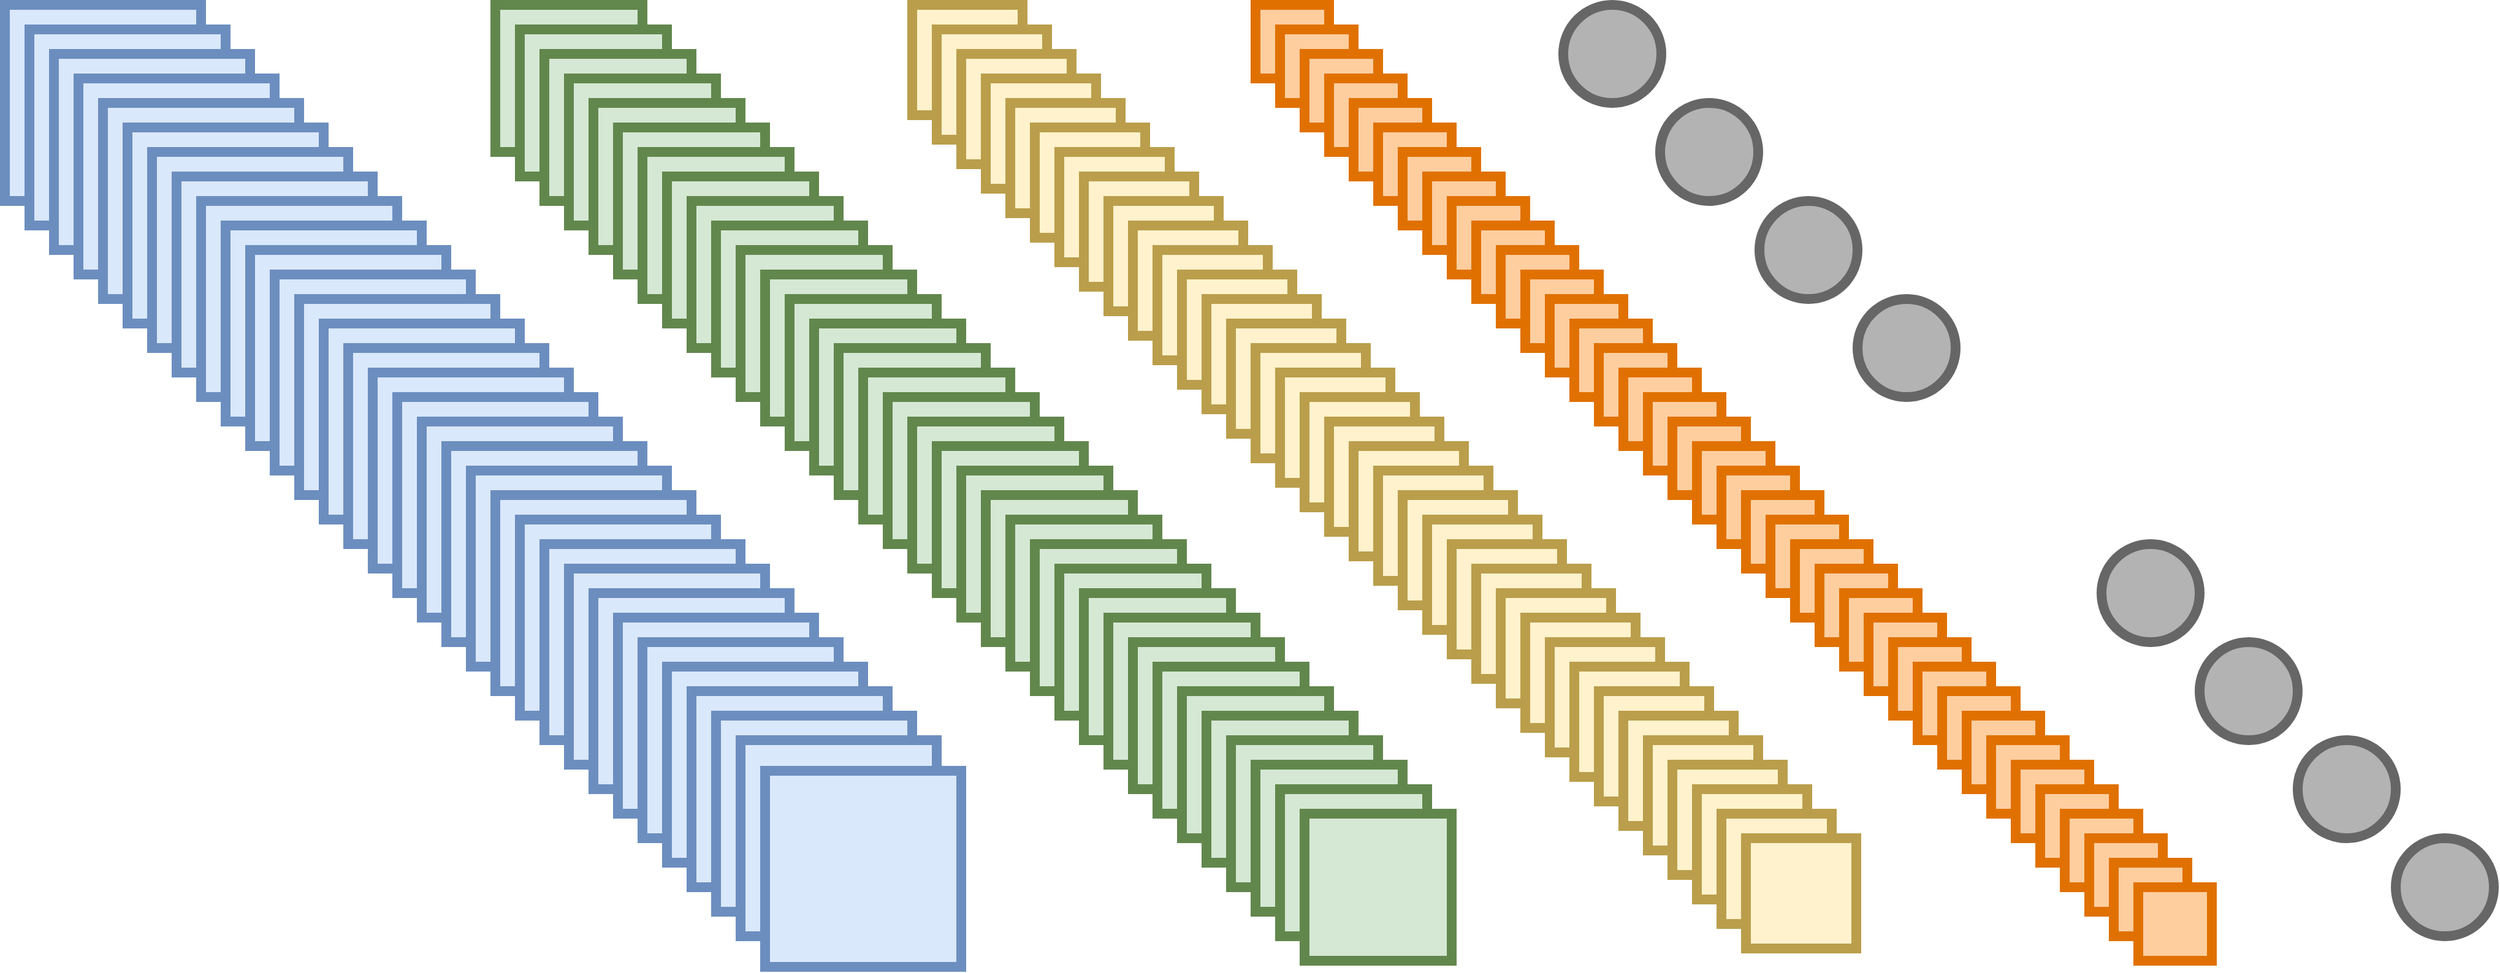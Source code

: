 <mxfile version="20.8.3" type="github">
  <diagram id="RDpuNx_bj0rfVb_ecH5R" name="Página-1">
    <mxGraphModel dx="3827" dy="1617" grid="1" gridSize="10" guides="1" tooltips="1" connect="1" arrows="1" fold="1" page="1" pageScale="1" pageWidth="827" pageHeight="1169" math="0" shadow="0">
      <root>
        <mxCell id="0" />
        <mxCell id="1" parent="0" />
        <mxCell id="ZHMwNc2xsVouACLdSVGA-287" value="" style="whiteSpace=wrap;html=1;aspect=fixed;strokeColor=#6c8ebf;strokeWidth=8;fillColor=#dae8fc;" vertex="1" parent="1">
          <mxGeometry x="-70" y="80" width="160" height="160" as="geometry" />
        </mxCell>
        <mxCell id="ZHMwNc2xsVouACLdSVGA-296" value="" style="whiteSpace=wrap;html=1;aspect=fixed;strokeColor=#6c8ebf;strokeWidth=8;fillColor=#dae8fc;" vertex="1" parent="1">
          <mxGeometry x="-50" y="100" width="160" height="160" as="geometry" />
        </mxCell>
        <mxCell id="ZHMwNc2xsVouACLdSVGA-298" value="" style="whiteSpace=wrap;html=1;aspect=fixed;strokeColor=#6c8ebf;strokeWidth=8;fillColor=#dae8fc;" vertex="1" parent="1">
          <mxGeometry x="-30" y="120" width="160" height="160" as="geometry" />
        </mxCell>
        <mxCell id="ZHMwNc2xsVouACLdSVGA-300" value="" style="whiteSpace=wrap;html=1;aspect=fixed;strokeColor=#6c8ebf;strokeWidth=8;fillColor=#dae8fc;" vertex="1" parent="1">
          <mxGeometry x="-10" y="140" width="160" height="160" as="geometry" />
        </mxCell>
        <mxCell id="ZHMwNc2xsVouACLdSVGA-302" value="" style="whiteSpace=wrap;html=1;aspect=fixed;strokeColor=#6c8ebf;strokeWidth=8;fillColor=#dae8fc;" vertex="1" parent="1">
          <mxGeometry x="10" y="160" width="160" height="160" as="geometry" />
        </mxCell>
        <mxCell id="ZHMwNc2xsVouACLdSVGA-304" value="" style="whiteSpace=wrap;html=1;aspect=fixed;strokeColor=#6c8ebf;strokeWidth=8;fillColor=#dae8fc;" vertex="1" parent="1">
          <mxGeometry x="30" y="180" width="160" height="160" as="geometry" />
        </mxCell>
        <mxCell id="ZHMwNc2xsVouACLdSVGA-306" value="" style="whiteSpace=wrap;html=1;aspect=fixed;strokeColor=#6c8ebf;strokeWidth=8;fillColor=#dae8fc;" vertex="1" parent="1">
          <mxGeometry x="50" y="200" width="160" height="160" as="geometry" />
        </mxCell>
        <mxCell id="ZHMwNc2xsVouACLdSVGA-308" value="" style="whiteSpace=wrap;html=1;aspect=fixed;strokeColor=#6c8ebf;strokeWidth=8;fillColor=#dae8fc;" vertex="1" parent="1">
          <mxGeometry x="70" y="220" width="160" height="160" as="geometry" />
        </mxCell>
        <mxCell id="ZHMwNc2xsVouACLdSVGA-310" value="" style="whiteSpace=wrap;html=1;aspect=fixed;strokeColor=#6c8ebf;strokeWidth=8;fillColor=#dae8fc;" vertex="1" parent="1">
          <mxGeometry x="90" y="240" width="160" height="160" as="geometry" />
        </mxCell>
        <mxCell id="ZHMwNc2xsVouACLdSVGA-312" value="" style="whiteSpace=wrap;html=1;aspect=fixed;strokeColor=#6c8ebf;strokeWidth=8;fillColor=#dae8fc;" vertex="1" parent="1">
          <mxGeometry x="110" y="260" width="160" height="160" as="geometry" />
        </mxCell>
        <mxCell id="ZHMwNc2xsVouACLdSVGA-314" value="" style="whiteSpace=wrap;html=1;aspect=fixed;strokeColor=#6c8ebf;strokeWidth=8;fillColor=#dae8fc;" vertex="1" parent="1">
          <mxGeometry x="130" y="280" width="160" height="160" as="geometry" />
        </mxCell>
        <mxCell id="ZHMwNc2xsVouACLdSVGA-316" value="" style="whiteSpace=wrap;html=1;aspect=fixed;strokeColor=#6c8ebf;strokeWidth=8;fillColor=#dae8fc;" vertex="1" parent="1">
          <mxGeometry x="150" y="300" width="160" height="160" as="geometry" />
        </mxCell>
        <mxCell id="ZHMwNc2xsVouACLdSVGA-318" value="" style="whiteSpace=wrap;html=1;aspect=fixed;strokeColor=#6c8ebf;strokeWidth=8;fillColor=#dae8fc;" vertex="1" parent="1">
          <mxGeometry x="170" y="320" width="160" height="160" as="geometry" />
        </mxCell>
        <mxCell id="ZHMwNc2xsVouACLdSVGA-333" value="" style="whiteSpace=wrap;html=1;aspect=fixed;strokeColor=#6c8ebf;strokeWidth=8;fillColor=#dae8fc;" vertex="1" parent="1">
          <mxGeometry x="190" y="340" width="160" height="160" as="geometry" />
        </mxCell>
        <mxCell id="ZHMwNc2xsVouACLdSVGA-335" value="" style="whiteSpace=wrap;html=1;aspect=fixed;strokeColor=#6c8ebf;strokeWidth=8;fillColor=#dae8fc;" vertex="1" parent="1">
          <mxGeometry x="210" y="360" width="160" height="160" as="geometry" />
        </mxCell>
        <mxCell id="ZHMwNc2xsVouACLdSVGA-337" value="" style="whiteSpace=wrap;html=1;aspect=fixed;strokeColor=#6c8ebf;strokeWidth=8;fillColor=#dae8fc;" vertex="1" parent="1">
          <mxGeometry x="230" y="380" width="160" height="160" as="geometry" />
        </mxCell>
        <mxCell id="ZHMwNc2xsVouACLdSVGA-339" value="" style="whiteSpace=wrap;html=1;aspect=fixed;strokeColor=#6c8ebf;strokeWidth=8;fillColor=#dae8fc;" vertex="1" parent="1">
          <mxGeometry x="250" y="400" width="160" height="160" as="geometry" />
        </mxCell>
        <mxCell id="ZHMwNc2xsVouACLdSVGA-341" value="" style="whiteSpace=wrap;html=1;aspect=fixed;strokeColor=#6c8ebf;strokeWidth=8;fillColor=#dae8fc;" vertex="1" parent="1">
          <mxGeometry x="270" y="420" width="160" height="160" as="geometry" />
        </mxCell>
        <mxCell id="ZHMwNc2xsVouACLdSVGA-343" value="" style="whiteSpace=wrap;html=1;aspect=fixed;strokeColor=#6c8ebf;strokeWidth=8;fillColor=#dae8fc;" vertex="1" parent="1">
          <mxGeometry x="290" y="440" width="160" height="160" as="geometry" />
        </mxCell>
        <mxCell id="ZHMwNc2xsVouACLdSVGA-345" value="" style="whiteSpace=wrap;html=1;aspect=fixed;strokeColor=#6c8ebf;strokeWidth=8;fillColor=#dae8fc;" vertex="1" parent="1">
          <mxGeometry x="310" y="460" width="160" height="160" as="geometry" />
        </mxCell>
        <mxCell id="ZHMwNc2xsVouACLdSVGA-347" value="" style="whiteSpace=wrap;html=1;aspect=fixed;strokeColor=#6c8ebf;strokeWidth=8;fillColor=#dae8fc;" vertex="1" parent="1">
          <mxGeometry x="330" y="480" width="160" height="160" as="geometry" />
        </mxCell>
        <mxCell id="ZHMwNc2xsVouACLdSVGA-349" value="" style="whiteSpace=wrap;html=1;aspect=fixed;strokeColor=#6c8ebf;strokeWidth=8;fillColor=#dae8fc;" vertex="1" parent="1">
          <mxGeometry x="350" y="500" width="160" height="160" as="geometry" />
        </mxCell>
        <mxCell id="ZHMwNc2xsVouACLdSVGA-351" value="" style="whiteSpace=wrap;html=1;aspect=fixed;strokeColor=#6c8ebf;strokeWidth=8;fillColor=#dae8fc;" vertex="1" parent="1">
          <mxGeometry x="370" y="520" width="160" height="160" as="geometry" />
        </mxCell>
        <mxCell id="ZHMwNc2xsVouACLdSVGA-353" value="" style="whiteSpace=wrap;html=1;aspect=fixed;strokeColor=#6c8ebf;strokeWidth=8;fillColor=#dae8fc;" vertex="1" parent="1">
          <mxGeometry x="390" y="540" width="160" height="160" as="geometry" />
        </mxCell>
        <mxCell id="ZHMwNc2xsVouACLdSVGA-355" value="" style="whiteSpace=wrap;html=1;aspect=fixed;strokeColor=#6c8ebf;strokeWidth=8;fillColor=#dae8fc;" vertex="1" parent="1">
          <mxGeometry x="410" y="560" width="160" height="160" as="geometry" />
        </mxCell>
        <mxCell id="ZHMwNc2xsVouACLdSVGA-359" value="" style="whiteSpace=wrap;html=1;aspect=fixed;strokeColor=#62874D;strokeWidth=8;fillColor=#d5e8d4;" vertex="1" parent="1">
          <mxGeometry x="330" y="80" width="120" height="120" as="geometry" />
        </mxCell>
        <mxCell id="ZHMwNc2xsVouACLdSVGA-433" value="" style="whiteSpace=wrap;html=1;aspect=fixed;strokeColor=#BA9E4B;strokeWidth=8;fillColor=#fff2cc;" vertex="1" parent="1">
          <mxGeometry x="670" y="80" width="90" height="90" as="geometry" />
        </mxCell>
        <mxCell id="ZHMwNc2xsVouACLdSVGA-493" value="" style="whiteSpace=wrap;html=1;aspect=fixed;strokeColor=#6c8ebf;strokeWidth=8;fillColor=#dae8fc;" vertex="1" parent="1">
          <mxGeometry x="430" y="580" width="160" height="160" as="geometry" />
        </mxCell>
        <mxCell id="ZHMwNc2xsVouACLdSVGA-495" value="" style="whiteSpace=wrap;html=1;aspect=fixed;strokeColor=#6c8ebf;strokeWidth=8;fillColor=#dae8fc;" vertex="1" parent="1">
          <mxGeometry x="450" y="600" width="160" height="160" as="geometry" />
        </mxCell>
        <mxCell id="ZHMwNc2xsVouACLdSVGA-497" value="" style="whiteSpace=wrap;html=1;aspect=fixed;strokeColor=#6c8ebf;strokeWidth=8;fillColor=#dae8fc;" vertex="1" parent="1">
          <mxGeometry x="470" y="620" width="160" height="160" as="geometry" />
        </mxCell>
        <mxCell id="ZHMwNc2xsVouACLdSVGA-499" value="" style="whiteSpace=wrap;html=1;aspect=fixed;strokeColor=#6c8ebf;strokeWidth=8;fillColor=#dae8fc;" vertex="1" parent="1">
          <mxGeometry x="490" y="640" width="160" height="160" as="geometry" />
        </mxCell>
        <mxCell id="ZHMwNc2xsVouACLdSVGA-501" value="" style="whiteSpace=wrap;html=1;aspect=fixed;strokeColor=#6c8ebf;strokeWidth=8;fillColor=#dae8fc;" vertex="1" parent="1">
          <mxGeometry x="510" y="660" width="160" height="160" as="geometry" />
        </mxCell>
        <mxCell id="ZHMwNc2xsVouACLdSVGA-503" value="" style="whiteSpace=wrap;html=1;aspect=fixed;strokeColor=#6c8ebf;strokeWidth=8;fillColor=#dae8fc;" vertex="1" parent="1">
          <mxGeometry x="530" y="680" width="160" height="160" as="geometry" />
        </mxCell>
        <mxCell id="ZHMwNc2xsVouACLdSVGA-505" value="" style="whiteSpace=wrap;html=1;aspect=fixed;strokeColor=#6c8ebf;strokeWidth=8;fillColor=#dae8fc;" vertex="1" parent="1">
          <mxGeometry x="550" y="705" width="160" height="160" as="geometry" />
        </mxCell>
        <mxCell id="ZHMwNc2xsVouACLdSVGA-530" value="" style="whiteSpace=wrap;html=1;aspect=fixed;strokeColor=#E07100;strokeWidth=8;fillColor=#FFCE9F;" vertex="1" parent="1">
          <mxGeometry x="950" y="80" width="60" height="60" as="geometry" />
        </mxCell>
        <mxCell id="ZHMwNc2xsVouACLdSVGA-676" value="" style="ellipse;whiteSpace=wrap;html=1;aspect=fixed;strokeColor=#666666;strokeWidth=8;fillColor=#B3B3B3;fontColor=#333333;" vertex="1" parent="1">
          <mxGeometry x="1201" y="80" width="80" height="80" as="geometry" />
        </mxCell>
        <mxCell id="ZHMwNc2xsVouACLdSVGA-753" value="" style="ellipse;whiteSpace=wrap;html=1;aspect=fixed;strokeColor=#666666;strokeWidth=8;fillColor=#B3B3B3;fontColor=#333333;" vertex="1" parent="1">
          <mxGeometry x="1880" y="760" width="80" height="80" as="geometry" />
        </mxCell>
        <mxCell id="ZHMwNc2xsVouACLdSVGA-754" value="" style="ellipse;whiteSpace=wrap;html=1;aspect=fixed;strokeColor=#666666;strokeWidth=8;fillColor=#B3B3B3;fontColor=#333333;" vertex="1" parent="1">
          <mxGeometry x="1361" y="240" width="80" height="80" as="geometry" />
        </mxCell>
        <mxCell id="ZHMwNc2xsVouACLdSVGA-755" value="" style="ellipse;whiteSpace=wrap;html=1;aspect=fixed;strokeColor=#666666;strokeWidth=8;fillColor=#B3B3B3;fontColor=#333333;" vertex="1" parent="1">
          <mxGeometry x="1441" y="320" width="80" height="80" as="geometry" />
        </mxCell>
        <mxCell id="ZHMwNc2xsVouACLdSVGA-756" value="" style="ellipse;whiteSpace=wrap;html=1;aspect=fixed;strokeColor=#666666;strokeWidth=8;fillColor=#B3B3B3;fontColor=#333333;" vertex="1" parent="1">
          <mxGeometry x="1280" y="160" width="80" height="80" as="geometry" />
        </mxCell>
        <mxCell id="ZHMwNc2xsVouACLdSVGA-757" value="" style="ellipse;whiteSpace=wrap;html=1;aspect=fixed;strokeColor=#666666;strokeWidth=8;fillColor=#B3B3B3;fontColor=#333333;" vertex="1" parent="1">
          <mxGeometry x="1800" y="680" width="80" height="80" as="geometry" />
        </mxCell>
        <mxCell id="ZHMwNc2xsVouACLdSVGA-758" value="" style="ellipse;whiteSpace=wrap;html=1;aspect=fixed;strokeColor=#666666;strokeWidth=8;fillColor=#B3B3B3;fontColor=#333333;" vertex="1" parent="1">
          <mxGeometry x="1720" y="600" width="80" height="80" as="geometry" />
        </mxCell>
        <mxCell id="ZHMwNc2xsVouACLdSVGA-759" value="" style="ellipse;whiteSpace=wrap;html=1;aspect=fixed;strokeColor=#666666;strokeWidth=8;fillColor=#B3B3B3;fontColor=#333333;" vertex="1" parent="1">
          <mxGeometry x="1640" y="520" width="80" height="80" as="geometry" />
        </mxCell>
        <mxCell id="ZHMwNc2xsVouACLdSVGA-767" value="" style="whiteSpace=wrap;html=1;aspect=fixed;strokeColor=#62874D;strokeWidth=8;fillColor=#d5e8d4;" vertex="1" parent="1">
          <mxGeometry x="350" y="100" width="120" height="120" as="geometry" />
        </mxCell>
        <mxCell id="ZHMwNc2xsVouACLdSVGA-769" value="" style="whiteSpace=wrap;html=1;aspect=fixed;strokeColor=#62874D;strokeWidth=8;fillColor=#d5e8d4;" vertex="1" parent="1">
          <mxGeometry x="370" y="120" width="120" height="120" as="geometry" />
        </mxCell>
        <mxCell id="ZHMwNc2xsVouACLdSVGA-771" value="" style="whiteSpace=wrap;html=1;aspect=fixed;strokeColor=#62874D;strokeWidth=8;fillColor=#d5e8d4;" vertex="1" parent="1">
          <mxGeometry x="390" y="140" width="120" height="120" as="geometry" />
        </mxCell>
        <mxCell id="ZHMwNc2xsVouACLdSVGA-773" value="" style="whiteSpace=wrap;html=1;aspect=fixed;strokeColor=#62874D;strokeWidth=8;fillColor=#d5e8d4;" vertex="1" parent="1">
          <mxGeometry x="410" y="160" width="120" height="120" as="geometry" />
        </mxCell>
        <mxCell id="ZHMwNc2xsVouACLdSVGA-775" value="" style="whiteSpace=wrap;html=1;aspect=fixed;strokeColor=#62874D;strokeWidth=8;fillColor=#d5e8d4;" vertex="1" parent="1">
          <mxGeometry x="430" y="180" width="120" height="120" as="geometry" />
        </mxCell>
        <mxCell id="ZHMwNc2xsVouACLdSVGA-777" value="" style="whiteSpace=wrap;html=1;aspect=fixed;strokeColor=#62874D;strokeWidth=8;fillColor=#d5e8d4;" vertex="1" parent="1">
          <mxGeometry x="450" y="200" width="120" height="120" as="geometry" />
        </mxCell>
        <mxCell id="ZHMwNc2xsVouACLdSVGA-779" value="" style="whiteSpace=wrap;html=1;aspect=fixed;strokeColor=#62874D;strokeWidth=8;fillColor=#d5e8d4;" vertex="1" parent="1">
          <mxGeometry x="470" y="220" width="120" height="120" as="geometry" />
        </mxCell>
        <mxCell id="ZHMwNc2xsVouACLdSVGA-781" value="" style="whiteSpace=wrap;html=1;aspect=fixed;strokeColor=#62874D;strokeWidth=8;fillColor=#d5e8d4;" vertex="1" parent="1">
          <mxGeometry x="490" y="240" width="120" height="120" as="geometry" />
        </mxCell>
        <mxCell id="ZHMwNc2xsVouACLdSVGA-783" value="" style="whiteSpace=wrap;html=1;aspect=fixed;strokeColor=#62874D;strokeWidth=8;fillColor=#d5e8d4;" vertex="1" parent="1">
          <mxGeometry x="510" y="260" width="120" height="120" as="geometry" />
        </mxCell>
        <mxCell id="ZHMwNc2xsVouACLdSVGA-785" value="" style="whiteSpace=wrap;html=1;aspect=fixed;strokeColor=#62874D;strokeWidth=8;fillColor=#d5e8d4;" vertex="1" parent="1">
          <mxGeometry x="530" y="280" width="120" height="120" as="geometry" />
        </mxCell>
        <mxCell id="ZHMwNc2xsVouACLdSVGA-787" value="" style="whiteSpace=wrap;html=1;aspect=fixed;strokeColor=#62874D;strokeWidth=8;fillColor=#d5e8d4;" vertex="1" parent="1">
          <mxGeometry x="550" y="300" width="120" height="120" as="geometry" />
        </mxCell>
        <mxCell id="ZHMwNc2xsVouACLdSVGA-789" value="" style="whiteSpace=wrap;html=1;aspect=fixed;strokeColor=#62874D;strokeWidth=8;fillColor=#d5e8d4;" vertex="1" parent="1">
          <mxGeometry x="570" y="320" width="120" height="120" as="geometry" />
        </mxCell>
        <mxCell id="ZHMwNc2xsVouACLdSVGA-791" value="" style="whiteSpace=wrap;html=1;aspect=fixed;strokeColor=#62874D;strokeWidth=8;fillColor=#d5e8d4;" vertex="1" parent="1">
          <mxGeometry x="590" y="340" width="120" height="120" as="geometry" />
        </mxCell>
        <mxCell id="ZHMwNc2xsVouACLdSVGA-793" value="" style="whiteSpace=wrap;html=1;aspect=fixed;strokeColor=#62874D;strokeWidth=8;fillColor=#d5e8d4;" vertex="1" parent="1">
          <mxGeometry x="610" y="360" width="120" height="120" as="geometry" />
        </mxCell>
        <mxCell id="ZHMwNc2xsVouACLdSVGA-795" value="" style="whiteSpace=wrap;html=1;aspect=fixed;strokeColor=#62874D;strokeWidth=8;fillColor=#d5e8d4;" vertex="1" parent="1">
          <mxGeometry x="630" y="380" width="120" height="120" as="geometry" />
        </mxCell>
        <mxCell id="ZHMwNc2xsVouACLdSVGA-797" value="" style="whiteSpace=wrap;html=1;aspect=fixed;strokeColor=#62874D;strokeWidth=8;fillColor=#d5e8d4;" vertex="1" parent="1">
          <mxGeometry x="650" y="400" width="120" height="120" as="geometry" />
        </mxCell>
        <mxCell id="ZHMwNc2xsVouACLdSVGA-799" value="" style="whiteSpace=wrap;html=1;aspect=fixed;strokeColor=#62874D;strokeWidth=8;fillColor=#d5e8d4;" vertex="1" parent="1">
          <mxGeometry x="670" y="420" width="120" height="120" as="geometry" />
        </mxCell>
        <mxCell id="ZHMwNc2xsVouACLdSVGA-801" value="" style="whiteSpace=wrap;html=1;aspect=fixed;strokeColor=#62874D;strokeWidth=8;fillColor=#d5e8d4;" vertex="1" parent="1">
          <mxGeometry x="690" y="440" width="120" height="120" as="geometry" />
        </mxCell>
        <mxCell id="ZHMwNc2xsVouACLdSVGA-803" value="" style="whiteSpace=wrap;html=1;aspect=fixed;strokeColor=#62874D;strokeWidth=8;fillColor=#d5e8d4;" vertex="1" parent="1">
          <mxGeometry x="710" y="460" width="120" height="120" as="geometry" />
        </mxCell>
        <mxCell id="ZHMwNc2xsVouACLdSVGA-805" value="" style="whiteSpace=wrap;html=1;aspect=fixed;strokeColor=#62874D;strokeWidth=8;fillColor=#d5e8d4;" vertex="1" parent="1">
          <mxGeometry x="730" y="480" width="120" height="120" as="geometry" />
        </mxCell>
        <mxCell id="ZHMwNc2xsVouACLdSVGA-807" value="" style="whiteSpace=wrap;html=1;aspect=fixed;strokeColor=#62874D;strokeWidth=8;fillColor=#d5e8d4;" vertex="1" parent="1">
          <mxGeometry x="750" y="500" width="120" height="120" as="geometry" />
        </mxCell>
        <mxCell id="ZHMwNc2xsVouACLdSVGA-809" value="" style="whiteSpace=wrap;html=1;aspect=fixed;strokeColor=#62874D;strokeWidth=8;fillColor=#d5e8d4;" vertex="1" parent="1">
          <mxGeometry x="770" y="520" width="120" height="120" as="geometry" />
        </mxCell>
        <mxCell id="ZHMwNc2xsVouACLdSVGA-811" value="" style="whiteSpace=wrap;html=1;aspect=fixed;strokeColor=#62874D;strokeWidth=8;fillColor=#d5e8d4;" vertex="1" parent="1">
          <mxGeometry x="790" y="540" width="120" height="120" as="geometry" />
        </mxCell>
        <mxCell id="ZHMwNc2xsVouACLdSVGA-813" value="" style="whiteSpace=wrap;html=1;aspect=fixed;strokeColor=#62874D;strokeWidth=8;fillColor=#d5e8d4;" vertex="1" parent="1">
          <mxGeometry x="810" y="560" width="120" height="120" as="geometry" />
        </mxCell>
        <mxCell id="ZHMwNc2xsVouACLdSVGA-815" value="" style="whiteSpace=wrap;html=1;aspect=fixed;strokeColor=#62874D;strokeWidth=8;fillColor=#d5e8d4;" vertex="1" parent="1">
          <mxGeometry x="830" y="580" width="120" height="120" as="geometry" />
        </mxCell>
        <mxCell id="ZHMwNc2xsVouACLdSVGA-817" value="" style="whiteSpace=wrap;html=1;aspect=fixed;strokeColor=#62874D;strokeWidth=8;fillColor=#d5e8d4;" vertex="1" parent="1">
          <mxGeometry x="850" y="600" width="120" height="120" as="geometry" />
        </mxCell>
        <mxCell id="ZHMwNc2xsVouACLdSVGA-819" value="" style="whiteSpace=wrap;html=1;aspect=fixed;strokeColor=#62874D;strokeWidth=8;fillColor=#d5e8d4;" vertex="1" parent="1">
          <mxGeometry x="870" y="620" width="120" height="120" as="geometry" />
        </mxCell>
        <mxCell id="ZHMwNc2xsVouACLdSVGA-821" value="" style="whiteSpace=wrap;html=1;aspect=fixed;strokeColor=#62874D;strokeWidth=8;fillColor=#d5e8d4;" vertex="1" parent="1">
          <mxGeometry x="890" y="640" width="120" height="120" as="geometry" />
        </mxCell>
        <mxCell id="ZHMwNc2xsVouACLdSVGA-823" value="" style="whiteSpace=wrap;html=1;aspect=fixed;strokeColor=#62874D;strokeWidth=8;fillColor=#d5e8d4;" vertex="1" parent="1">
          <mxGeometry x="910" y="660" width="120" height="120" as="geometry" />
        </mxCell>
        <mxCell id="ZHMwNc2xsVouACLdSVGA-825" value="" style="whiteSpace=wrap;html=1;aspect=fixed;strokeColor=#62874D;strokeWidth=8;fillColor=#d5e8d4;" vertex="1" parent="1">
          <mxGeometry x="930" y="680" width="120" height="120" as="geometry" />
        </mxCell>
        <mxCell id="ZHMwNc2xsVouACLdSVGA-827" value="" style="whiteSpace=wrap;html=1;aspect=fixed;strokeColor=#62874D;strokeWidth=8;fillColor=#d5e8d4;" vertex="1" parent="1">
          <mxGeometry x="950" y="700" width="120" height="120" as="geometry" />
        </mxCell>
        <mxCell id="ZHMwNc2xsVouACLdSVGA-829" value="" style="whiteSpace=wrap;html=1;aspect=fixed;strokeColor=#62874D;strokeWidth=8;fillColor=#d5e8d4;" vertex="1" parent="1">
          <mxGeometry x="970" y="720" width="120" height="120" as="geometry" />
        </mxCell>
        <mxCell id="ZHMwNc2xsVouACLdSVGA-831" value="" style="whiteSpace=wrap;html=1;aspect=fixed;strokeColor=#62874D;strokeWidth=8;fillColor=#d5e8d4;" vertex="1" parent="1">
          <mxGeometry x="990" y="740" width="120" height="120" as="geometry" />
        </mxCell>
        <mxCell id="ZHMwNc2xsVouACLdSVGA-836" value="" style="whiteSpace=wrap;html=1;aspect=fixed;strokeColor=#BA9E4B;strokeWidth=8;fillColor=#fff2cc;" vertex="1" parent="1">
          <mxGeometry x="690" y="100" width="90" height="90" as="geometry" />
        </mxCell>
        <mxCell id="ZHMwNc2xsVouACLdSVGA-838" value="" style="whiteSpace=wrap;html=1;aspect=fixed;strokeColor=#BA9E4B;strokeWidth=8;fillColor=#fff2cc;" vertex="1" parent="1">
          <mxGeometry x="710" y="120" width="90" height="90" as="geometry" />
        </mxCell>
        <mxCell id="ZHMwNc2xsVouACLdSVGA-840" value="" style="whiteSpace=wrap;html=1;aspect=fixed;strokeColor=#BA9E4B;strokeWidth=8;fillColor=#fff2cc;" vertex="1" parent="1">
          <mxGeometry x="730" y="140" width="90" height="90" as="geometry" />
        </mxCell>
        <mxCell id="ZHMwNc2xsVouACLdSVGA-842" value="" style="whiteSpace=wrap;html=1;aspect=fixed;strokeColor=#BA9E4B;strokeWidth=8;fillColor=#fff2cc;" vertex="1" parent="1">
          <mxGeometry x="750" y="160" width="90" height="90" as="geometry" />
        </mxCell>
        <mxCell id="ZHMwNc2xsVouACLdSVGA-844" value="" style="whiteSpace=wrap;html=1;aspect=fixed;strokeColor=#BA9E4B;strokeWidth=8;fillColor=#fff2cc;" vertex="1" parent="1">
          <mxGeometry x="770" y="180" width="90" height="90" as="geometry" />
        </mxCell>
        <mxCell id="ZHMwNc2xsVouACLdSVGA-846" value="" style="whiteSpace=wrap;html=1;aspect=fixed;strokeColor=#BA9E4B;strokeWidth=8;fillColor=#fff2cc;" vertex="1" parent="1">
          <mxGeometry x="790" y="200" width="90" height="90" as="geometry" />
        </mxCell>
        <mxCell id="ZHMwNc2xsVouACLdSVGA-848" value="" style="whiteSpace=wrap;html=1;aspect=fixed;strokeColor=#BA9E4B;strokeWidth=8;fillColor=#fff2cc;" vertex="1" parent="1">
          <mxGeometry x="810" y="220" width="90" height="90" as="geometry" />
        </mxCell>
        <mxCell id="ZHMwNc2xsVouACLdSVGA-850" value="" style="whiteSpace=wrap;html=1;aspect=fixed;strokeColor=#BA9E4B;strokeWidth=8;fillColor=#fff2cc;" vertex="1" parent="1">
          <mxGeometry x="830" y="240" width="90" height="90" as="geometry" />
        </mxCell>
        <mxCell id="ZHMwNc2xsVouACLdSVGA-852" value="" style="whiteSpace=wrap;html=1;aspect=fixed;strokeColor=#BA9E4B;strokeWidth=8;fillColor=#fff2cc;" vertex="1" parent="1">
          <mxGeometry x="850" y="260" width="90" height="90" as="geometry" />
        </mxCell>
        <mxCell id="ZHMwNc2xsVouACLdSVGA-854" value="" style="whiteSpace=wrap;html=1;aspect=fixed;strokeColor=#BA9E4B;strokeWidth=8;fillColor=#fff2cc;" vertex="1" parent="1">
          <mxGeometry x="870" y="280" width="90" height="90" as="geometry" />
        </mxCell>
        <mxCell id="ZHMwNc2xsVouACLdSVGA-856" value="" style="whiteSpace=wrap;html=1;aspect=fixed;strokeColor=#BA9E4B;strokeWidth=8;fillColor=#fff2cc;" vertex="1" parent="1">
          <mxGeometry x="890" y="300" width="90" height="90" as="geometry" />
        </mxCell>
        <mxCell id="ZHMwNc2xsVouACLdSVGA-858" value="" style="whiteSpace=wrap;html=1;aspect=fixed;strokeColor=#BA9E4B;strokeWidth=8;fillColor=#fff2cc;" vertex="1" parent="1">
          <mxGeometry x="910" y="320" width="90" height="90" as="geometry" />
        </mxCell>
        <mxCell id="ZHMwNc2xsVouACLdSVGA-860" value="" style="whiteSpace=wrap;html=1;aspect=fixed;strokeColor=#BA9E4B;strokeWidth=8;fillColor=#fff2cc;" vertex="1" parent="1">
          <mxGeometry x="930" y="340" width="90" height="90" as="geometry" />
        </mxCell>
        <mxCell id="ZHMwNc2xsVouACLdSVGA-862" value="" style="whiteSpace=wrap;html=1;aspect=fixed;strokeColor=#BA9E4B;strokeWidth=8;fillColor=#fff2cc;" vertex="1" parent="1">
          <mxGeometry x="950" y="360" width="90" height="90" as="geometry" />
        </mxCell>
        <mxCell id="ZHMwNc2xsVouACLdSVGA-864" value="" style="whiteSpace=wrap;html=1;aspect=fixed;strokeColor=#BA9E4B;strokeWidth=8;fillColor=#fff2cc;" vertex="1" parent="1">
          <mxGeometry x="970" y="380" width="90" height="90" as="geometry" />
        </mxCell>
        <mxCell id="ZHMwNc2xsVouACLdSVGA-866" value="" style="whiteSpace=wrap;html=1;aspect=fixed;strokeColor=#BA9E4B;strokeWidth=8;fillColor=#fff2cc;" vertex="1" parent="1">
          <mxGeometry x="990" y="400" width="90" height="90" as="geometry" />
        </mxCell>
        <mxCell id="ZHMwNc2xsVouACLdSVGA-868" value="" style="whiteSpace=wrap;html=1;aspect=fixed;strokeColor=#BA9E4B;strokeWidth=8;fillColor=#fff2cc;" vertex="1" parent="1">
          <mxGeometry x="1010" y="420" width="90" height="90" as="geometry" />
        </mxCell>
        <mxCell id="ZHMwNc2xsVouACLdSVGA-870" value="" style="whiteSpace=wrap;html=1;aspect=fixed;strokeColor=#BA9E4B;strokeWidth=8;fillColor=#fff2cc;" vertex="1" parent="1">
          <mxGeometry x="1030" y="440" width="90" height="90" as="geometry" />
        </mxCell>
        <mxCell id="ZHMwNc2xsVouACLdSVGA-872" value="" style="whiteSpace=wrap;html=1;aspect=fixed;strokeColor=#BA9E4B;strokeWidth=8;fillColor=#fff2cc;" vertex="1" parent="1">
          <mxGeometry x="1050" y="460" width="90" height="90" as="geometry" />
        </mxCell>
        <mxCell id="ZHMwNc2xsVouACLdSVGA-874" value="" style="whiteSpace=wrap;html=1;aspect=fixed;strokeColor=#BA9E4B;strokeWidth=8;fillColor=#fff2cc;" vertex="1" parent="1">
          <mxGeometry x="1070" y="480" width="90" height="90" as="geometry" />
        </mxCell>
        <mxCell id="ZHMwNc2xsVouACLdSVGA-876" value="" style="whiteSpace=wrap;html=1;aspect=fixed;strokeColor=#BA9E4B;strokeWidth=8;fillColor=#fff2cc;" vertex="1" parent="1">
          <mxGeometry x="1090" y="500" width="90" height="90" as="geometry" />
        </mxCell>
        <mxCell id="ZHMwNc2xsVouACLdSVGA-878" value="" style="whiteSpace=wrap;html=1;aspect=fixed;strokeColor=#BA9E4B;strokeWidth=8;fillColor=#fff2cc;" vertex="1" parent="1">
          <mxGeometry x="1110" y="520" width="90" height="90" as="geometry" />
        </mxCell>
        <mxCell id="ZHMwNc2xsVouACLdSVGA-880" value="" style="whiteSpace=wrap;html=1;aspect=fixed;strokeColor=#BA9E4B;strokeWidth=8;fillColor=#fff2cc;" vertex="1" parent="1">
          <mxGeometry x="1130" y="540" width="90" height="90" as="geometry" />
        </mxCell>
        <mxCell id="ZHMwNc2xsVouACLdSVGA-882" value="" style="whiteSpace=wrap;html=1;aspect=fixed;strokeColor=#BA9E4B;strokeWidth=8;fillColor=#fff2cc;" vertex="1" parent="1">
          <mxGeometry x="1150" y="560" width="90" height="90" as="geometry" />
        </mxCell>
        <mxCell id="ZHMwNc2xsVouACLdSVGA-884" value="" style="whiteSpace=wrap;html=1;aspect=fixed;strokeColor=#BA9E4B;strokeWidth=8;fillColor=#fff2cc;" vertex="1" parent="1">
          <mxGeometry x="1170" y="580" width="90" height="90" as="geometry" />
        </mxCell>
        <mxCell id="ZHMwNc2xsVouACLdSVGA-886" value="" style="whiteSpace=wrap;html=1;aspect=fixed;strokeColor=#BA9E4B;strokeWidth=8;fillColor=#fff2cc;" vertex="1" parent="1">
          <mxGeometry x="1190" y="600" width="90" height="90" as="geometry" />
        </mxCell>
        <mxCell id="ZHMwNc2xsVouACLdSVGA-888" value="" style="whiteSpace=wrap;html=1;aspect=fixed;strokeColor=#BA9E4B;strokeWidth=8;fillColor=#fff2cc;" vertex="1" parent="1">
          <mxGeometry x="1210" y="620" width="90" height="90" as="geometry" />
        </mxCell>
        <mxCell id="ZHMwNc2xsVouACLdSVGA-890" value="" style="whiteSpace=wrap;html=1;aspect=fixed;strokeColor=#BA9E4B;strokeWidth=8;fillColor=#fff2cc;" vertex="1" parent="1">
          <mxGeometry x="1230" y="640" width="90" height="90" as="geometry" />
        </mxCell>
        <mxCell id="ZHMwNc2xsVouACLdSVGA-892" value="" style="whiteSpace=wrap;html=1;aspect=fixed;strokeColor=#BA9E4B;strokeWidth=8;fillColor=#fff2cc;" vertex="1" parent="1">
          <mxGeometry x="1250" y="660" width="90" height="90" as="geometry" />
        </mxCell>
        <mxCell id="ZHMwNc2xsVouACLdSVGA-894" value="" style="whiteSpace=wrap;html=1;aspect=fixed;strokeColor=#BA9E4B;strokeWidth=8;fillColor=#fff2cc;" vertex="1" parent="1">
          <mxGeometry x="1270" y="680" width="90" height="90" as="geometry" />
        </mxCell>
        <mxCell id="ZHMwNc2xsVouACLdSVGA-896" value="" style="whiteSpace=wrap;html=1;aspect=fixed;strokeColor=#BA9E4B;strokeWidth=8;fillColor=#fff2cc;" vertex="1" parent="1">
          <mxGeometry x="1290" y="700" width="90" height="90" as="geometry" />
        </mxCell>
        <mxCell id="ZHMwNc2xsVouACLdSVGA-898" value="" style="whiteSpace=wrap;html=1;aspect=fixed;strokeColor=#BA9E4B;strokeWidth=8;fillColor=#fff2cc;" vertex="1" parent="1">
          <mxGeometry x="1310" y="720" width="90" height="90" as="geometry" />
        </mxCell>
        <mxCell id="ZHMwNc2xsVouACLdSVGA-900" value="" style="whiteSpace=wrap;html=1;aspect=fixed;strokeColor=#BA9E4B;strokeWidth=8;fillColor=#fff2cc;" vertex="1" parent="1">
          <mxGeometry x="1330" y="740" width="90" height="90" as="geometry" />
        </mxCell>
        <mxCell id="ZHMwNc2xsVouACLdSVGA-902" value="" style="whiteSpace=wrap;html=1;aspect=fixed;strokeColor=#BA9E4B;strokeWidth=8;fillColor=#fff2cc;" vertex="1" parent="1">
          <mxGeometry x="1350" y="760" width="90" height="90" as="geometry" />
        </mxCell>
        <mxCell id="ZHMwNc2xsVouACLdSVGA-907" value="" style="whiteSpace=wrap;html=1;aspect=fixed;strokeColor=#E07100;strokeWidth=8;fillColor=#FFCE9F;" vertex="1" parent="1">
          <mxGeometry x="970" y="100" width="60" height="60" as="geometry" />
        </mxCell>
        <mxCell id="ZHMwNc2xsVouACLdSVGA-909" value="" style="whiteSpace=wrap;html=1;aspect=fixed;strokeColor=#E07100;strokeWidth=8;fillColor=#FFCE9F;" vertex="1" parent="1">
          <mxGeometry x="990" y="120" width="60" height="60" as="geometry" />
        </mxCell>
        <mxCell id="ZHMwNc2xsVouACLdSVGA-911" value="" style="whiteSpace=wrap;html=1;aspect=fixed;strokeColor=#E07100;strokeWidth=8;fillColor=#FFCE9F;" vertex="1" parent="1">
          <mxGeometry x="1010" y="140" width="60" height="60" as="geometry" />
        </mxCell>
        <mxCell id="ZHMwNc2xsVouACLdSVGA-913" value="" style="whiteSpace=wrap;html=1;aspect=fixed;strokeColor=#E07100;strokeWidth=8;fillColor=#FFCE9F;" vertex="1" parent="1">
          <mxGeometry x="1030" y="160" width="60" height="60" as="geometry" />
        </mxCell>
        <mxCell id="ZHMwNc2xsVouACLdSVGA-915" value="" style="whiteSpace=wrap;html=1;aspect=fixed;strokeColor=#E07100;strokeWidth=8;fillColor=#FFCE9F;" vertex="1" parent="1">
          <mxGeometry x="1050" y="180" width="60" height="60" as="geometry" />
        </mxCell>
        <mxCell id="ZHMwNc2xsVouACLdSVGA-917" value="" style="whiteSpace=wrap;html=1;aspect=fixed;strokeColor=#E07100;strokeWidth=8;fillColor=#FFCE9F;" vertex="1" parent="1">
          <mxGeometry x="1070" y="200" width="60" height="60" as="geometry" />
        </mxCell>
        <mxCell id="ZHMwNc2xsVouACLdSVGA-919" value="" style="whiteSpace=wrap;html=1;aspect=fixed;strokeColor=#E07100;strokeWidth=8;fillColor=#FFCE9F;" vertex="1" parent="1">
          <mxGeometry x="1090" y="220" width="60" height="60" as="geometry" />
        </mxCell>
        <mxCell id="ZHMwNc2xsVouACLdSVGA-921" value="" style="whiteSpace=wrap;html=1;aspect=fixed;strokeColor=#E07100;strokeWidth=8;fillColor=#FFCE9F;" vertex="1" parent="1">
          <mxGeometry x="1110" y="240" width="60" height="60" as="geometry" />
        </mxCell>
        <mxCell id="ZHMwNc2xsVouACLdSVGA-923" value="" style="whiteSpace=wrap;html=1;aspect=fixed;strokeColor=#E07100;strokeWidth=8;fillColor=#FFCE9F;" vertex="1" parent="1">
          <mxGeometry x="1130" y="260" width="60" height="60" as="geometry" />
        </mxCell>
        <mxCell id="ZHMwNc2xsVouACLdSVGA-925" value="" style="whiteSpace=wrap;html=1;aspect=fixed;strokeColor=#E07100;strokeWidth=8;fillColor=#FFCE9F;" vertex="1" parent="1">
          <mxGeometry x="1150" y="280" width="60" height="60" as="geometry" />
        </mxCell>
        <mxCell id="ZHMwNc2xsVouACLdSVGA-927" value="" style="whiteSpace=wrap;html=1;aspect=fixed;strokeColor=#E07100;strokeWidth=8;fillColor=#FFCE9F;" vertex="1" parent="1">
          <mxGeometry x="1170" y="300" width="60" height="60" as="geometry" />
        </mxCell>
        <mxCell id="ZHMwNc2xsVouACLdSVGA-929" value="" style="whiteSpace=wrap;html=1;aspect=fixed;strokeColor=#E07100;strokeWidth=8;fillColor=#FFCE9F;" vertex="1" parent="1">
          <mxGeometry x="1190" y="320" width="60" height="60" as="geometry" />
        </mxCell>
        <mxCell id="ZHMwNc2xsVouACLdSVGA-931" value="" style="whiteSpace=wrap;html=1;aspect=fixed;strokeColor=#E07100;strokeWidth=8;fillColor=#FFCE9F;" vertex="1" parent="1">
          <mxGeometry x="1210" y="340" width="60" height="60" as="geometry" />
        </mxCell>
        <mxCell id="ZHMwNc2xsVouACLdSVGA-933" value="" style="whiteSpace=wrap;html=1;aspect=fixed;strokeColor=#E07100;strokeWidth=8;fillColor=#FFCE9F;" vertex="1" parent="1">
          <mxGeometry x="1230" y="360" width="60" height="60" as="geometry" />
        </mxCell>
        <mxCell id="ZHMwNc2xsVouACLdSVGA-935" value="" style="whiteSpace=wrap;html=1;aspect=fixed;strokeColor=#E07100;strokeWidth=8;fillColor=#FFCE9F;" vertex="1" parent="1">
          <mxGeometry x="1250" y="380" width="60" height="60" as="geometry" />
        </mxCell>
        <mxCell id="ZHMwNc2xsVouACLdSVGA-937" value="" style="whiteSpace=wrap;html=1;aspect=fixed;strokeColor=#E07100;strokeWidth=8;fillColor=#FFCE9F;" vertex="1" parent="1">
          <mxGeometry x="1270" y="400" width="60" height="60" as="geometry" />
        </mxCell>
        <mxCell id="ZHMwNc2xsVouACLdSVGA-939" value="" style="whiteSpace=wrap;html=1;aspect=fixed;strokeColor=#E07100;strokeWidth=8;fillColor=#FFCE9F;" vertex="1" parent="1">
          <mxGeometry x="1290" y="420" width="60" height="60" as="geometry" />
        </mxCell>
        <mxCell id="ZHMwNc2xsVouACLdSVGA-941" value="" style="whiteSpace=wrap;html=1;aspect=fixed;strokeColor=#E07100;strokeWidth=8;fillColor=#FFCE9F;" vertex="1" parent="1">
          <mxGeometry x="1310" y="440" width="60" height="60" as="geometry" />
        </mxCell>
        <mxCell id="ZHMwNc2xsVouACLdSVGA-943" value="" style="whiteSpace=wrap;html=1;aspect=fixed;strokeColor=#E07100;strokeWidth=8;fillColor=#FFCE9F;" vertex="1" parent="1">
          <mxGeometry x="1330" y="460" width="60" height="60" as="geometry" />
        </mxCell>
        <mxCell id="ZHMwNc2xsVouACLdSVGA-945" value="" style="whiteSpace=wrap;html=1;aspect=fixed;strokeColor=#E07100;strokeWidth=8;fillColor=#FFCE9F;" vertex="1" parent="1">
          <mxGeometry x="1350" y="480" width="60" height="60" as="geometry" />
        </mxCell>
        <mxCell id="ZHMwNc2xsVouACLdSVGA-947" value="" style="whiteSpace=wrap;html=1;aspect=fixed;strokeColor=#E07100;strokeWidth=8;fillColor=#FFCE9F;" vertex="1" parent="1">
          <mxGeometry x="1370" y="500" width="60" height="60" as="geometry" />
        </mxCell>
        <mxCell id="ZHMwNc2xsVouACLdSVGA-949" value="" style="whiteSpace=wrap;html=1;aspect=fixed;strokeColor=#E07100;strokeWidth=8;fillColor=#FFCE9F;" vertex="1" parent="1">
          <mxGeometry x="1390" y="520" width="60" height="60" as="geometry" />
        </mxCell>
        <mxCell id="ZHMwNc2xsVouACLdSVGA-951" value="" style="whiteSpace=wrap;html=1;aspect=fixed;strokeColor=#E07100;strokeWidth=8;fillColor=#FFCE9F;" vertex="1" parent="1">
          <mxGeometry x="1410" y="540" width="60" height="60" as="geometry" />
        </mxCell>
        <mxCell id="ZHMwNc2xsVouACLdSVGA-953" value="" style="whiteSpace=wrap;html=1;aspect=fixed;strokeColor=#E07100;strokeWidth=8;fillColor=#FFCE9F;" vertex="1" parent="1">
          <mxGeometry x="1430" y="560" width="60" height="60" as="geometry" />
        </mxCell>
        <mxCell id="ZHMwNc2xsVouACLdSVGA-955" value="" style="whiteSpace=wrap;html=1;aspect=fixed;strokeColor=#E07100;strokeWidth=8;fillColor=#FFCE9F;" vertex="1" parent="1">
          <mxGeometry x="1450" y="580" width="60" height="60" as="geometry" />
        </mxCell>
        <mxCell id="ZHMwNc2xsVouACLdSVGA-957" value="" style="whiteSpace=wrap;html=1;aspect=fixed;strokeColor=#E07100;strokeWidth=8;fillColor=#FFCE9F;" vertex="1" parent="1">
          <mxGeometry x="1470" y="600" width="60" height="60" as="geometry" />
        </mxCell>
        <mxCell id="ZHMwNc2xsVouACLdSVGA-959" value="" style="whiteSpace=wrap;html=1;aspect=fixed;strokeColor=#E07100;strokeWidth=8;fillColor=#FFCE9F;" vertex="1" parent="1">
          <mxGeometry x="1490" y="620" width="60" height="60" as="geometry" />
        </mxCell>
        <mxCell id="ZHMwNc2xsVouACLdSVGA-961" value="" style="whiteSpace=wrap;html=1;aspect=fixed;strokeColor=#E07100;strokeWidth=8;fillColor=#FFCE9F;" vertex="1" parent="1">
          <mxGeometry x="1510" y="640" width="60" height="60" as="geometry" />
        </mxCell>
        <mxCell id="ZHMwNc2xsVouACLdSVGA-963" value="" style="whiteSpace=wrap;html=1;aspect=fixed;strokeColor=#E07100;strokeWidth=8;fillColor=#FFCE9F;" vertex="1" parent="1">
          <mxGeometry x="1530" y="660" width="60" height="60" as="geometry" />
        </mxCell>
        <mxCell id="ZHMwNc2xsVouACLdSVGA-965" value="" style="whiteSpace=wrap;html=1;aspect=fixed;strokeColor=#E07100;strokeWidth=8;fillColor=#FFCE9F;" vertex="1" parent="1">
          <mxGeometry x="1550" y="680" width="60" height="60" as="geometry" />
        </mxCell>
        <mxCell id="ZHMwNc2xsVouACLdSVGA-967" value="" style="whiteSpace=wrap;html=1;aspect=fixed;strokeColor=#E07100;strokeWidth=8;fillColor=#FFCE9F;" vertex="1" parent="1">
          <mxGeometry x="1570" y="700" width="60" height="60" as="geometry" />
        </mxCell>
        <mxCell id="ZHMwNc2xsVouACLdSVGA-969" value="" style="whiteSpace=wrap;html=1;aspect=fixed;strokeColor=#E07100;strokeWidth=8;fillColor=#FFCE9F;" vertex="1" parent="1">
          <mxGeometry x="1590" y="720" width="60" height="60" as="geometry" />
        </mxCell>
        <mxCell id="ZHMwNc2xsVouACLdSVGA-971" value="" style="whiteSpace=wrap;html=1;aspect=fixed;strokeColor=#E07100;strokeWidth=8;fillColor=#FFCE9F;" vertex="1" parent="1">
          <mxGeometry x="1610" y="740" width="60" height="60" as="geometry" />
        </mxCell>
        <mxCell id="ZHMwNc2xsVouACLdSVGA-973" value="" style="whiteSpace=wrap;html=1;aspect=fixed;strokeColor=#E07100;strokeWidth=8;fillColor=#FFCE9F;" vertex="1" parent="1">
          <mxGeometry x="1630" y="760" width="60" height="60" as="geometry" />
        </mxCell>
        <mxCell id="ZHMwNc2xsVouACLdSVGA-975" value="" style="whiteSpace=wrap;html=1;aspect=fixed;strokeColor=#E07100;strokeWidth=8;fillColor=#FFCE9F;" vertex="1" parent="1">
          <mxGeometry x="1650" y="780" width="60" height="60" as="geometry" />
        </mxCell>
        <mxCell id="ZHMwNc2xsVouACLdSVGA-977" value="" style="whiteSpace=wrap;html=1;aspect=fixed;strokeColor=#E07100;strokeWidth=8;fillColor=#FFCE9F;" vertex="1" parent="1">
          <mxGeometry x="1670" y="800" width="60" height="60" as="geometry" />
        </mxCell>
      </root>
    </mxGraphModel>
  </diagram>
</mxfile>
